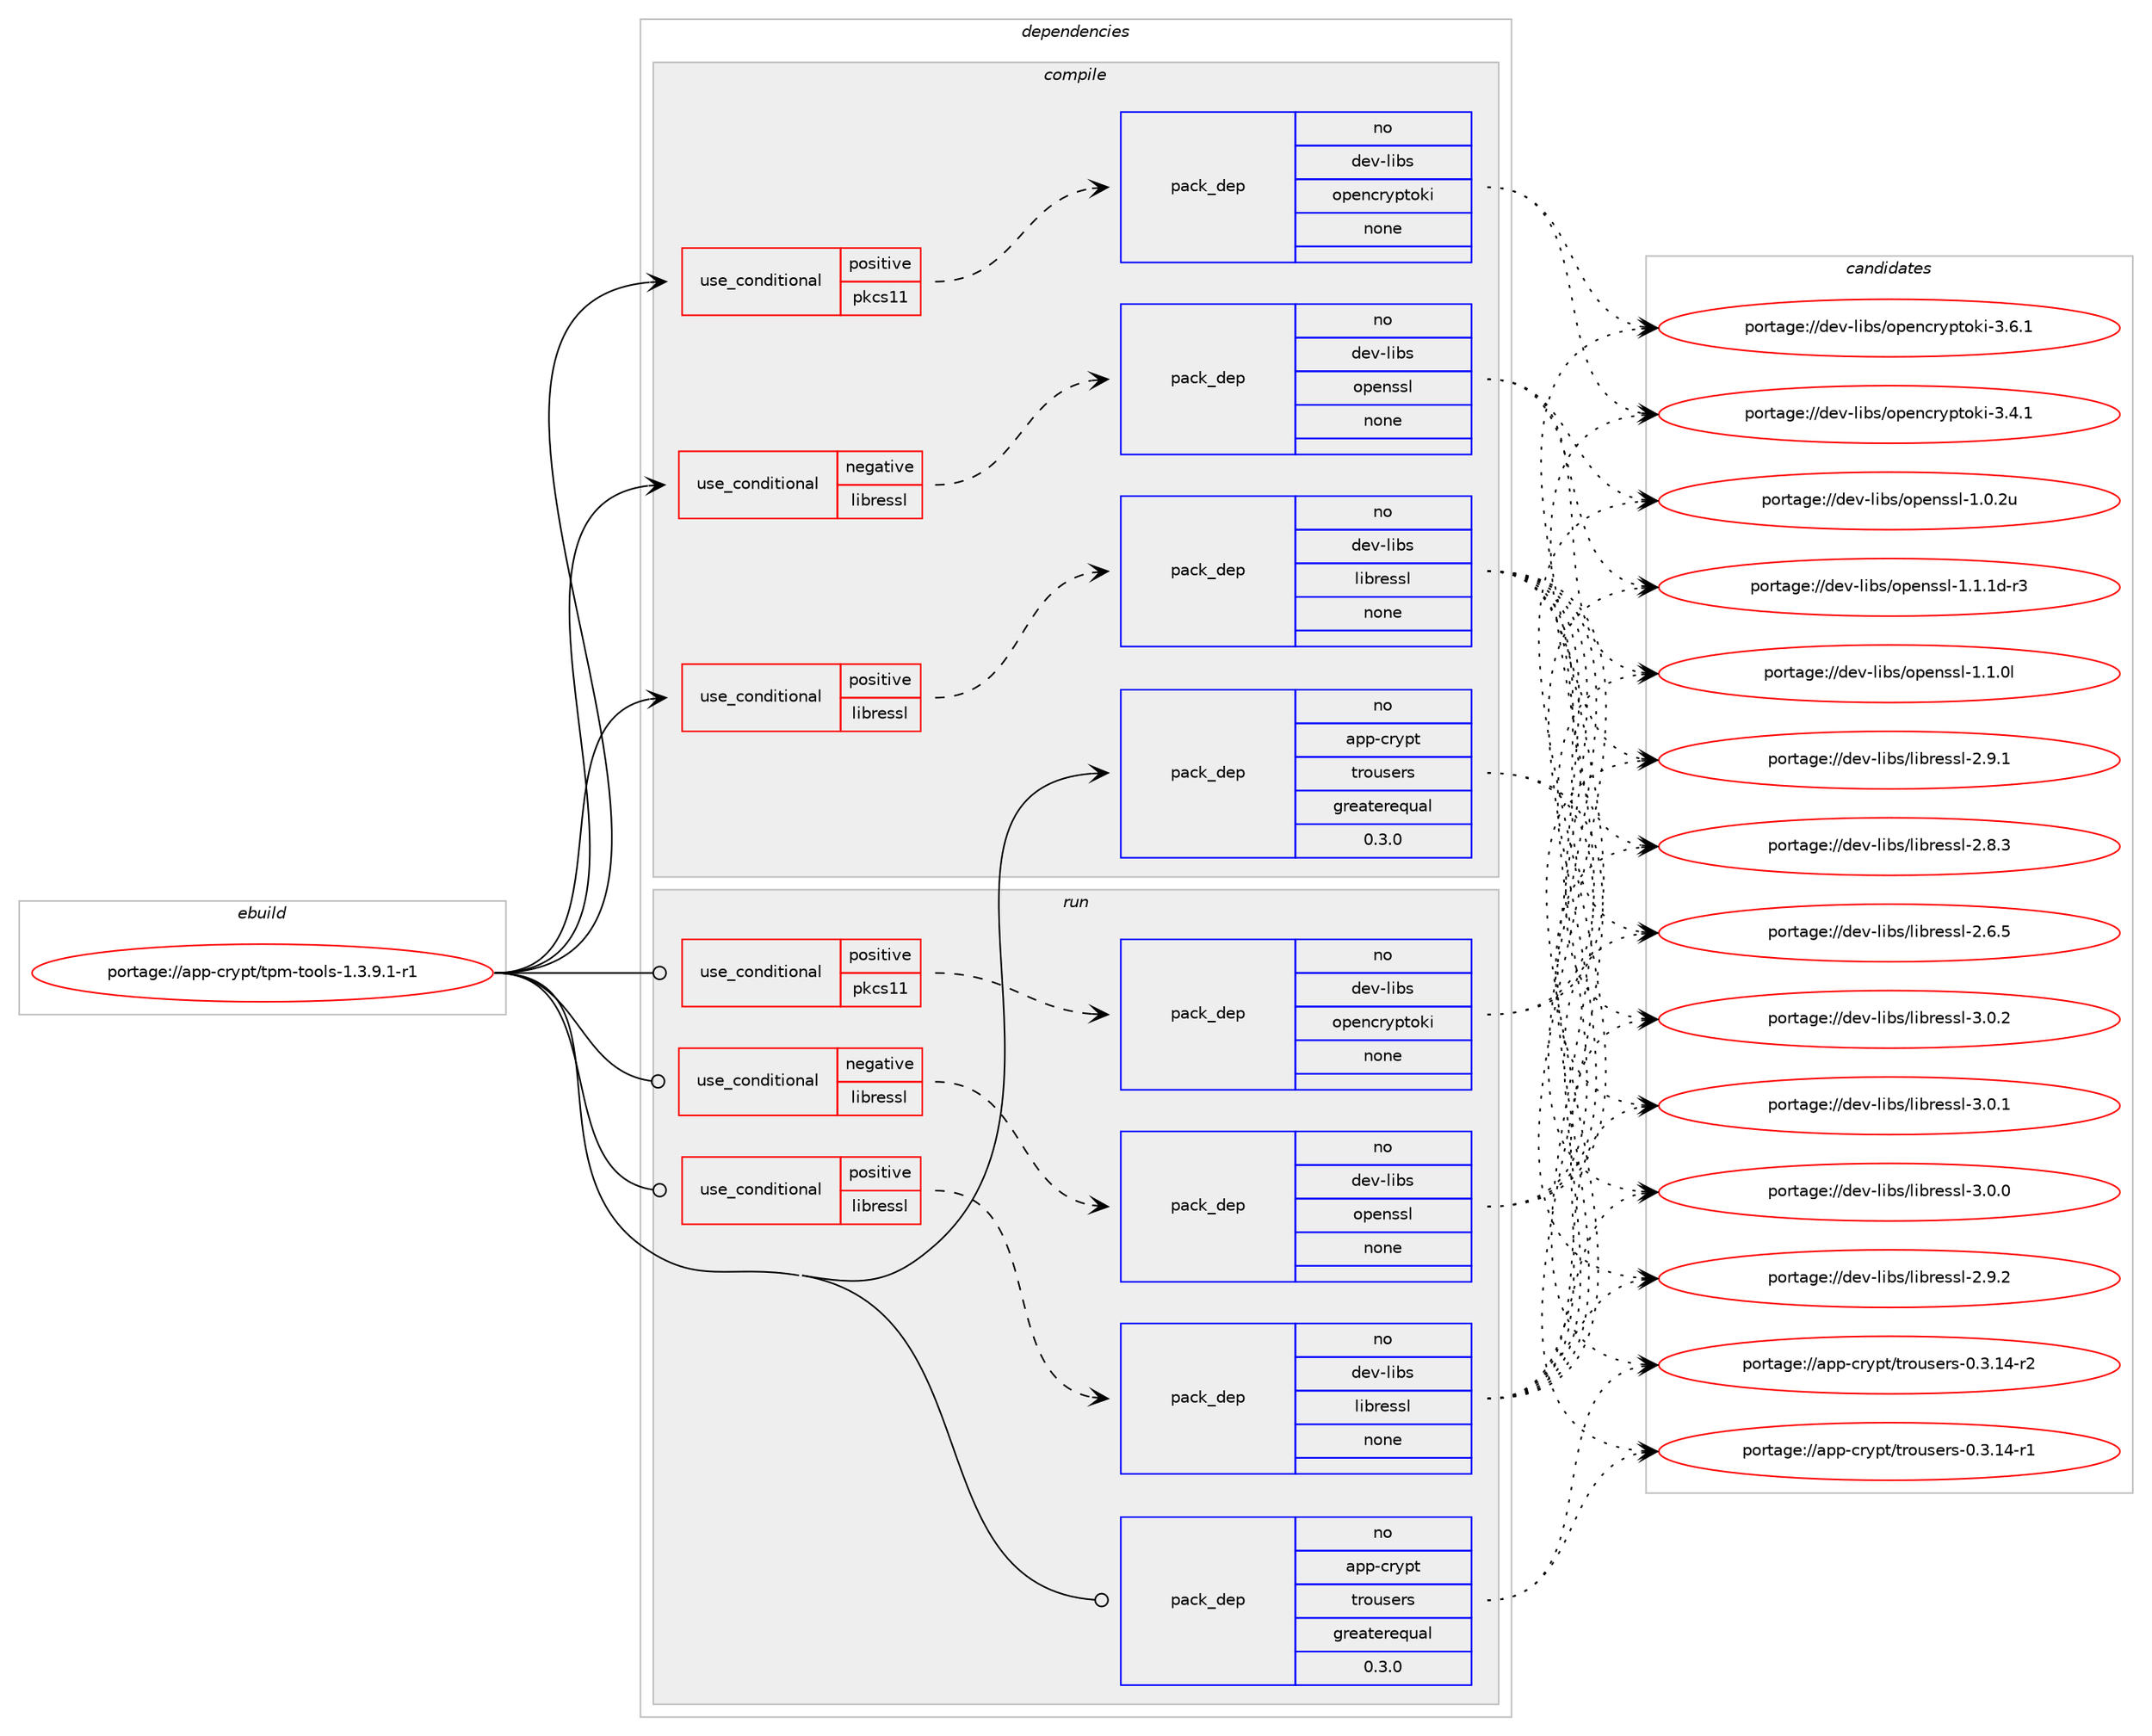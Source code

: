 digraph prolog {

# *************
# Graph options
# *************

newrank=true;
concentrate=true;
compound=true;
graph [rankdir=LR,fontname=Helvetica,fontsize=10,ranksep=1.5];#, ranksep=2.5, nodesep=0.2];
edge  [arrowhead=vee];
node  [fontname=Helvetica,fontsize=10];

# **********
# The ebuild
# **********

subgraph cluster_leftcol {
color=gray;
label=<<i>ebuild</i>>;
id [label="portage://app-crypt/tpm-tools-1.3.9.1-r1", color=red, width=4, href="../app-crypt/tpm-tools-1.3.9.1-r1.svg"];
}

# ****************
# The dependencies
# ****************

subgraph cluster_midcol {
color=gray;
label=<<i>dependencies</i>>;
subgraph cluster_compile {
fillcolor="#eeeeee";
style=filled;
label=<<i>compile</i>>;
subgraph cond151097 {
dependency641321 [label=<<TABLE BORDER="0" CELLBORDER="1" CELLSPACING="0" CELLPADDING="4"><TR><TD ROWSPAN="3" CELLPADDING="10">use_conditional</TD></TR><TR><TD>negative</TD></TR><TR><TD>libressl</TD></TR></TABLE>>, shape=none, color=red];
subgraph pack481708 {
dependency641322 [label=<<TABLE BORDER="0" CELLBORDER="1" CELLSPACING="0" CELLPADDING="4" WIDTH="220"><TR><TD ROWSPAN="6" CELLPADDING="30">pack_dep</TD></TR><TR><TD WIDTH="110">no</TD></TR><TR><TD>dev-libs</TD></TR><TR><TD>openssl</TD></TR><TR><TD>none</TD></TR><TR><TD></TD></TR></TABLE>>, shape=none, color=blue];
}
dependency641321:e -> dependency641322:w [weight=20,style="dashed",arrowhead="vee"];
}
id:e -> dependency641321:w [weight=20,style="solid",arrowhead="vee"];
subgraph cond151098 {
dependency641323 [label=<<TABLE BORDER="0" CELLBORDER="1" CELLSPACING="0" CELLPADDING="4"><TR><TD ROWSPAN="3" CELLPADDING="10">use_conditional</TD></TR><TR><TD>positive</TD></TR><TR><TD>libressl</TD></TR></TABLE>>, shape=none, color=red];
subgraph pack481709 {
dependency641324 [label=<<TABLE BORDER="0" CELLBORDER="1" CELLSPACING="0" CELLPADDING="4" WIDTH="220"><TR><TD ROWSPAN="6" CELLPADDING="30">pack_dep</TD></TR><TR><TD WIDTH="110">no</TD></TR><TR><TD>dev-libs</TD></TR><TR><TD>libressl</TD></TR><TR><TD>none</TD></TR><TR><TD></TD></TR></TABLE>>, shape=none, color=blue];
}
dependency641323:e -> dependency641324:w [weight=20,style="dashed",arrowhead="vee"];
}
id:e -> dependency641323:w [weight=20,style="solid",arrowhead="vee"];
subgraph cond151099 {
dependency641325 [label=<<TABLE BORDER="0" CELLBORDER="1" CELLSPACING="0" CELLPADDING="4"><TR><TD ROWSPAN="3" CELLPADDING="10">use_conditional</TD></TR><TR><TD>positive</TD></TR><TR><TD>pkcs11</TD></TR></TABLE>>, shape=none, color=red];
subgraph pack481710 {
dependency641326 [label=<<TABLE BORDER="0" CELLBORDER="1" CELLSPACING="0" CELLPADDING="4" WIDTH="220"><TR><TD ROWSPAN="6" CELLPADDING="30">pack_dep</TD></TR><TR><TD WIDTH="110">no</TD></TR><TR><TD>dev-libs</TD></TR><TR><TD>opencryptoki</TD></TR><TR><TD>none</TD></TR><TR><TD></TD></TR></TABLE>>, shape=none, color=blue];
}
dependency641325:e -> dependency641326:w [weight=20,style="dashed",arrowhead="vee"];
}
id:e -> dependency641325:w [weight=20,style="solid",arrowhead="vee"];
subgraph pack481711 {
dependency641327 [label=<<TABLE BORDER="0" CELLBORDER="1" CELLSPACING="0" CELLPADDING="4" WIDTH="220"><TR><TD ROWSPAN="6" CELLPADDING="30">pack_dep</TD></TR><TR><TD WIDTH="110">no</TD></TR><TR><TD>app-crypt</TD></TR><TR><TD>trousers</TD></TR><TR><TD>greaterequal</TD></TR><TR><TD>0.3.0</TD></TR></TABLE>>, shape=none, color=blue];
}
id:e -> dependency641327:w [weight=20,style="solid",arrowhead="vee"];
}
subgraph cluster_compileandrun {
fillcolor="#eeeeee";
style=filled;
label=<<i>compile and run</i>>;
}
subgraph cluster_run {
fillcolor="#eeeeee";
style=filled;
label=<<i>run</i>>;
subgraph cond151100 {
dependency641328 [label=<<TABLE BORDER="0" CELLBORDER="1" CELLSPACING="0" CELLPADDING="4"><TR><TD ROWSPAN="3" CELLPADDING="10">use_conditional</TD></TR><TR><TD>negative</TD></TR><TR><TD>libressl</TD></TR></TABLE>>, shape=none, color=red];
subgraph pack481712 {
dependency641329 [label=<<TABLE BORDER="0" CELLBORDER="1" CELLSPACING="0" CELLPADDING="4" WIDTH="220"><TR><TD ROWSPAN="6" CELLPADDING="30">pack_dep</TD></TR><TR><TD WIDTH="110">no</TD></TR><TR><TD>dev-libs</TD></TR><TR><TD>openssl</TD></TR><TR><TD>none</TD></TR><TR><TD></TD></TR></TABLE>>, shape=none, color=blue];
}
dependency641328:e -> dependency641329:w [weight=20,style="dashed",arrowhead="vee"];
}
id:e -> dependency641328:w [weight=20,style="solid",arrowhead="odot"];
subgraph cond151101 {
dependency641330 [label=<<TABLE BORDER="0" CELLBORDER="1" CELLSPACING="0" CELLPADDING="4"><TR><TD ROWSPAN="3" CELLPADDING="10">use_conditional</TD></TR><TR><TD>positive</TD></TR><TR><TD>libressl</TD></TR></TABLE>>, shape=none, color=red];
subgraph pack481713 {
dependency641331 [label=<<TABLE BORDER="0" CELLBORDER="1" CELLSPACING="0" CELLPADDING="4" WIDTH="220"><TR><TD ROWSPAN="6" CELLPADDING="30">pack_dep</TD></TR><TR><TD WIDTH="110">no</TD></TR><TR><TD>dev-libs</TD></TR><TR><TD>libressl</TD></TR><TR><TD>none</TD></TR><TR><TD></TD></TR></TABLE>>, shape=none, color=blue];
}
dependency641330:e -> dependency641331:w [weight=20,style="dashed",arrowhead="vee"];
}
id:e -> dependency641330:w [weight=20,style="solid",arrowhead="odot"];
subgraph cond151102 {
dependency641332 [label=<<TABLE BORDER="0" CELLBORDER="1" CELLSPACING="0" CELLPADDING="4"><TR><TD ROWSPAN="3" CELLPADDING="10">use_conditional</TD></TR><TR><TD>positive</TD></TR><TR><TD>pkcs11</TD></TR></TABLE>>, shape=none, color=red];
subgraph pack481714 {
dependency641333 [label=<<TABLE BORDER="0" CELLBORDER="1" CELLSPACING="0" CELLPADDING="4" WIDTH="220"><TR><TD ROWSPAN="6" CELLPADDING="30">pack_dep</TD></TR><TR><TD WIDTH="110">no</TD></TR><TR><TD>dev-libs</TD></TR><TR><TD>opencryptoki</TD></TR><TR><TD>none</TD></TR><TR><TD></TD></TR></TABLE>>, shape=none, color=blue];
}
dependency641332:e -> dependency641333:w [weight=20,style="dashed",arrowhead="vee"];
}
id:e -> dependency641332:w [weight=20,style="solid",arrowhead="odot"];
subgraph pack481715 {
dependency641334 [label=<<TABLE BORDER="0" CELLBORDER="1" CELLSPACING="0" CELLPADDING="4" WIDTH="220"><TR><TD ROWSPAN="6" CELLPADDING="30">pack_dep</TD></TR><TR><TD WIDTH="110">no</TD></TR><TR><TD>app-crypt</TD></TR><TR><TD>trousers</TD></TR><TR><TD>greaterequal</TD></TR><TR><TD>0.3.0</TD></TR></TABLE>>, shape=none, color=blue];
}
id:e -> dependency641334:w [weight=20,style="solid",arrowhead="odot"];
}
}

# **************
# The candidates
# **************

subgraph cluster_choices {
rank=same;
color=gray;
label=<<i>candidates</i>>;

subgraph choice481708 {
color=black;
nodesep=1;
choice1001011184510810598115471111121011101151151084549464946491004511451 [label="portage://dev-libs/openssl-1.1.1d-r3", color=red, width=4,href="../dev-libs/openssl-1.1.1d-r3.svg"];
choice100101118451081059811547111112101110115115108454946494648108 [label="portage://dev-libs/openssl-1.1.0l", color=red, width=4,href="../dev-libs/openssl-1.1.0l.svg"];
choice100101118451081059811547111112101110115115108454946484650117 [label="portage://dev-libs/openssl-1.0.2u", color=red, width=4,href="../dev-libs/openssl-1.0.2u.svg"];
dependency641322:e -> choice1001011184510810598115471111121011101151151084549464946491004511451:w [style=dotted,weight="100"];
dependency641322:e -> choice100101118451081059811547111112101110115115108454946494648108:w [style=dotted,weight="100"];
dependency641322:e -> choice100101118451081059811547111112101110115115108454946484650117:w [style=dotted,weight="100"];
}
subgraph choice481709 {
color=black;
nodesep=1;
choice10010111845108105981154710810598114101115115108455146484650 [label="portage://dev-libs/libressl-3.0.2", color=red, width=4,href="../dev-libs/libressl-3.0.2.svg"];
choice10010111845108105981154710810598114101115115108455146484649 [label="portage://dev-libs/libressl-3.0.1", color=red, width=4,href="../dev-libs/libressl-3.0.1.svg"];
choice10010111845108105981154710810598114101115115108455146484648 [label="portage://dev-libs/libressl-3.0.0", color=red, width=4,href="../dev-libs/libressl-3.0.0.svg"];
choice10010111845108105981154710810598114101115115108455046574650 [label="portage://dev-libs/libressl-2.9.2", color=red, width=4,href="../dev-libs/libressl-2.9.2.svg"];
choice10010111845108105981154710810598114101115115108455046574649 [label="portage://dev-libs/libressl-2.9.1", color=red, width=4,href="../dev-libs/libressl-2.9.1.svg"];
choice10010111845108105981154710810598114101115115108455046564651 [label="portage://dev-libs/libressl-2.8.3", color=red, width=4,href="../dev-libs/libressl-2.8.3.svg"];
choice10010111845108105981154710810598114101115115108455046544653 [label="portage://dev-libs/libressl-2.6.5", color=red, width=4,href="../dev-libs/libressl-2.6.5.svg"];
dependency641324:e -> choice10010111845108105981154710810598114101115115108455146484650:w [style=dotted,weight="100"];
dependency641324:e -> choice10010111845108105981154710810598114101115115108455146484649:w [style=dotted,weight="100"];
dependency641324:e -> choice10010111845108105981154710810598114101115115108455146484648:w [style=dotted,weight="100"];
dependency641324:e -> choice10010111845108105981154710810598114101115115108455046574650:w [style=dotted,weight="100"];
dependency641324:e -> choice10010111845108105981154710810598114101115115108455046574649:w [style=dotted,weight="100"];
dependency641324:e -> choice10010111845108105981154710810598114101115115108455046564651:w [style=dotted,weight="100"];
dependency641324:e -> choice10010111845108105981154710810598114101115115108455046544653:w [style=dotted,weight="100"];
}
subgraph choice481710 {
color=black;
nodesep=1;
choice10010111845108105981154711111210111099114121112116111107105455146544649 [label="portage://dev-libs/opencryptoki-3.6.1", color=red, width=4,href="../dev-libs/opencryptoki-3.6.1.svg"];
choice10010111845108105981154711111210111099114121112116111107105455146524649 [label="portage://dev-libs/opencryptoki-3.4.1", color=red, width=4,href="../dev-libs/opencryptoki-3.4.1.svg"];
dependency641326:e -> choice10010111845108105981154711111210111099114121112116111107105455146544649:w [style=dotted,weight="100"];
dependency641326:e -> choice10010111845108105981154711111210111099114121112116111107105455146524649:w [style=dotted,weight="100"];
}
subgraph choice481711 {
color=black;
nodesep=1;
choice97112112459911412111211647116114111117115101114115454846514649524511450 [label="portage://app-crypt/trousers-0.3.14-r2", color=red, width=4,href="../app-crypt/trousers-0.3.14-r2.svg"];
choice97112112459911412111211647116114111117115101114115454846514649524511449 [label="portage://app-crypt/trousers-0.3.14-r1", color=red, width=4,href="../app-crypt/trousers-0.3.14-r1.svg"];
dependency641327:e -> choice97112112459911412111211647116114111117115101114115454846514649524511450:w [style=dotted,weight="100"];
dependency641327:e -> choice97112112459911412111211647116114111117115101114115454846514649524511449:w [style=dotted,weight="100"];
}
subgraph choice481712 {
color=black;
nodesep=1;
choice1001011184510810598115471111121011101151151084549464946491004511451 [label="portage://dev-libs/openssl-1.1.1d-r3", color=red, width=4,href="../dev-libs/openssl-1.1.1d-r3.svg"];
choice100101118451081059811547111112101110115115108454946494648108 [label="portage://dev-libs/openssl-1.1.0l", color=red, width=4,href="../dev-libs/openssl-1.1.0l.svg"];
choice100101118451081059811547111112101110115115108454946484650117 [label="portage://dev-libs/openssl-1.0.2u", color=red, width=4,href="../dev-libs/openssl-1.0.2u.svg"];
dependency641329:e -> choice1001011184510810598115471111121011101151151084549464946491004511451:w [style=dotted,weight="100"];
dependency641329:e -> choice100101118451081059811547111112101110115115108454946494648108:w [style=dotted,weight="100"];
dependency641329:e -> choice100101118451081059811547111112101110115115108454946484650117:w [style=dotted,weight="100"];
}
subgraph choice481713 {
color=black;
nodesep=1;
choice10010111845108105981154710810598114101115115108455146484650 [label="portage://dev-libs/libressl-3.0.2", color=red, width=4,href="../dev-libs/libressl-3.0.2.svg"];
choice10010111845108105981154710810598114101115115108455146484649 [label="portage://dev-libs/libressl-3.0.1", color=red, width=4,href="../dev-libs/libressl-3.0.1.svg"];
choice10010111845108105981154710810598114101115115108455146484648 [label="portage://dev-libs/libressl-3.0.0", color=red, width=4,href="../dev-libs/libressl-3.0.0.svg"];
choice10010111845108105981154710810598114101115115108455046574650 [label="portage://dev-libs/libressl-2.9.2", color=red, width=4,href="../dev-libs/libressl-2.9.2.svg"];
choice10010111845108105981154710810598114101115115108455046574649 [label="portage://dev-libs/libressl-2.9.1", color=red, width=4,href="../dev-libs/libressl-2.9.1.svg"];
choice10010111845108105981154710810598114101115115108455046564651 [label="portage://dev-libs/libressl-2.8.3", color=red, width=4,href="../dev-libs/libressl-2.8.3.svg"];
choice10010111845108105981154710810598114101115115108455046544653 [label="portage://dev-libs/libressl-2.6.5", color=red, width=4,href="../dev-libs/libressl-2.6.5.svg"];
dependency641331:e -> choice10010111845108105981154710810598114101115115108455146484650:w [style=dotted,weight="100"];
dependency641331:e -> choice10010111845108105981154710810598114101115115108455146484649:w [style=dotted,weight="100"];
dependency641331:e -> choice10010111845108105981154710810598114101115115108455146484648:w [style=dotted,weight="100"];
dependency641331:e -> choice10010111845108105981154710810598114101115115108455046574650:w [style=dotted,weight="100"];
dependency641331:e -> choice10010111845108105981154710810598114101115115108455046574649:w [style=dotted,weight="100"];
dependency641331:e -> choice10010111845108105981154710810598114101115115108455046564651:w [style=dotted,weight="100"];
dependency641331:e -> choice10010111845108105981154710810598114101115115108455046544653:w [style=dotted,weight="100"];
}
subgraph choice481714 {
color=black;
nodesep=1;
choice10010111845108105981154711111210111099114121112116111107105455146544649 [label="portage://dev-libs/opencryptoki-3.6.1", color=red, width=4,href="../dev-libs/opencryptoki-3.6.1.svg"];
choice10010111845108105981154711111210111099114121112116111107105455146524649 [label="portage://dev-libs/opencryptoki-3.4.1", color=red, width=4,href="../dev-libs/opencryptoki-3.4.1.svg"];
dependency641333:e -> choice10010111845108105981154711111210111099114121112116111107105455146544649:w [style=dotted,weight="100"];
dependency641333:e -> choice10010111845108105981154711111210111099114121112116111107105455146524649:w [style=dotted,weight="100"];
}
subgraph choice481715 {
color=black;
nodesep=1;
choice97112112459911412111211647116114111117115101114115454846514649524511450 [label="portage://app-crypt/trousers-0.3.14-r2", color=red, width=4,href="../app-crypt/trousers-0.3.14-r2.svg"];
choice97112112459911412111211647116114111117115101114115454846514649524511449 [label="portage://app-crypt/trousers-0.3.14-r1", color=red, width=4,href="../app-crypt/trousers-0.3.14-r1.svg"];
dependency641334:e -> choice97112112459911412111211647116114111117115101114115454846514649524511450:w [style=dotted,weight="100"];
dependency641334:e -> choice97112112459911412111211647116114111117115101114115454846514649524511449:w [style=dotted,weight="100"];
}
}

}
